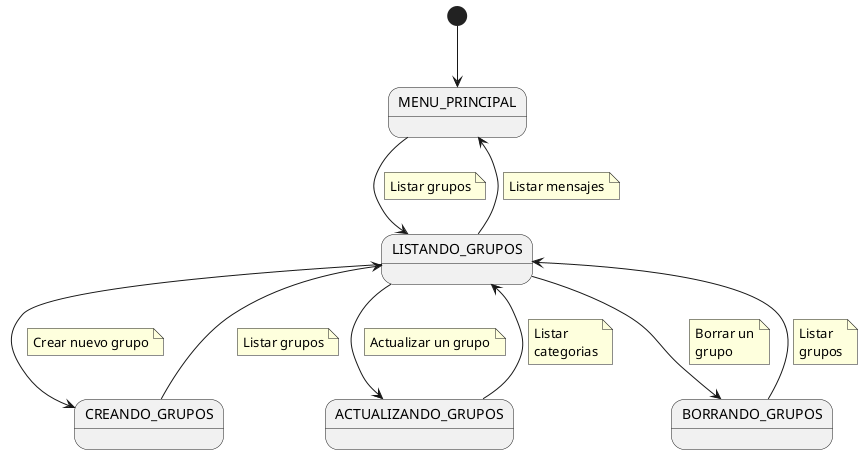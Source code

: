 @startuml
state "MENU_PRINCIPAL" as MenuPrincipal
state "LISTANDO_GRUPOS" as Grupos
state "CREANDO_GRUPOS" as CreandoGrupo
state "ACTUALIZANDO_GRUPOS" as ActualizandoGrupo
state "BORRANDO_GRUPOS" as BorrandoGrupo

[*] --> MenuPrincipal

MenuPrincipal --> Grupos
    note on link
        Listar grupos
    end note

Grupos --> CreandoGrupo
    note on link
        Crear nuevo grupo
    end note

CreandoGrupo --> Grupos
    note on link
        Listar grupos
    end note

Grupos --> ActualizandoGrupo
    note on link
        Actualizar un grupo
    end note

ActualizandoGrupo --> Grupos
    note on link
        Listar 
        categorias
    end note

Grupos --> BorrandoGrupo
    note on link
        Borrar un
        grupo
    end note

BorrandoGrupo --> Grupos
    note on link
        Listar 
        grupos
    end note

Grupos --> MenuPrincipal
    note on link
        Listar mensajes
    end note
@enduml